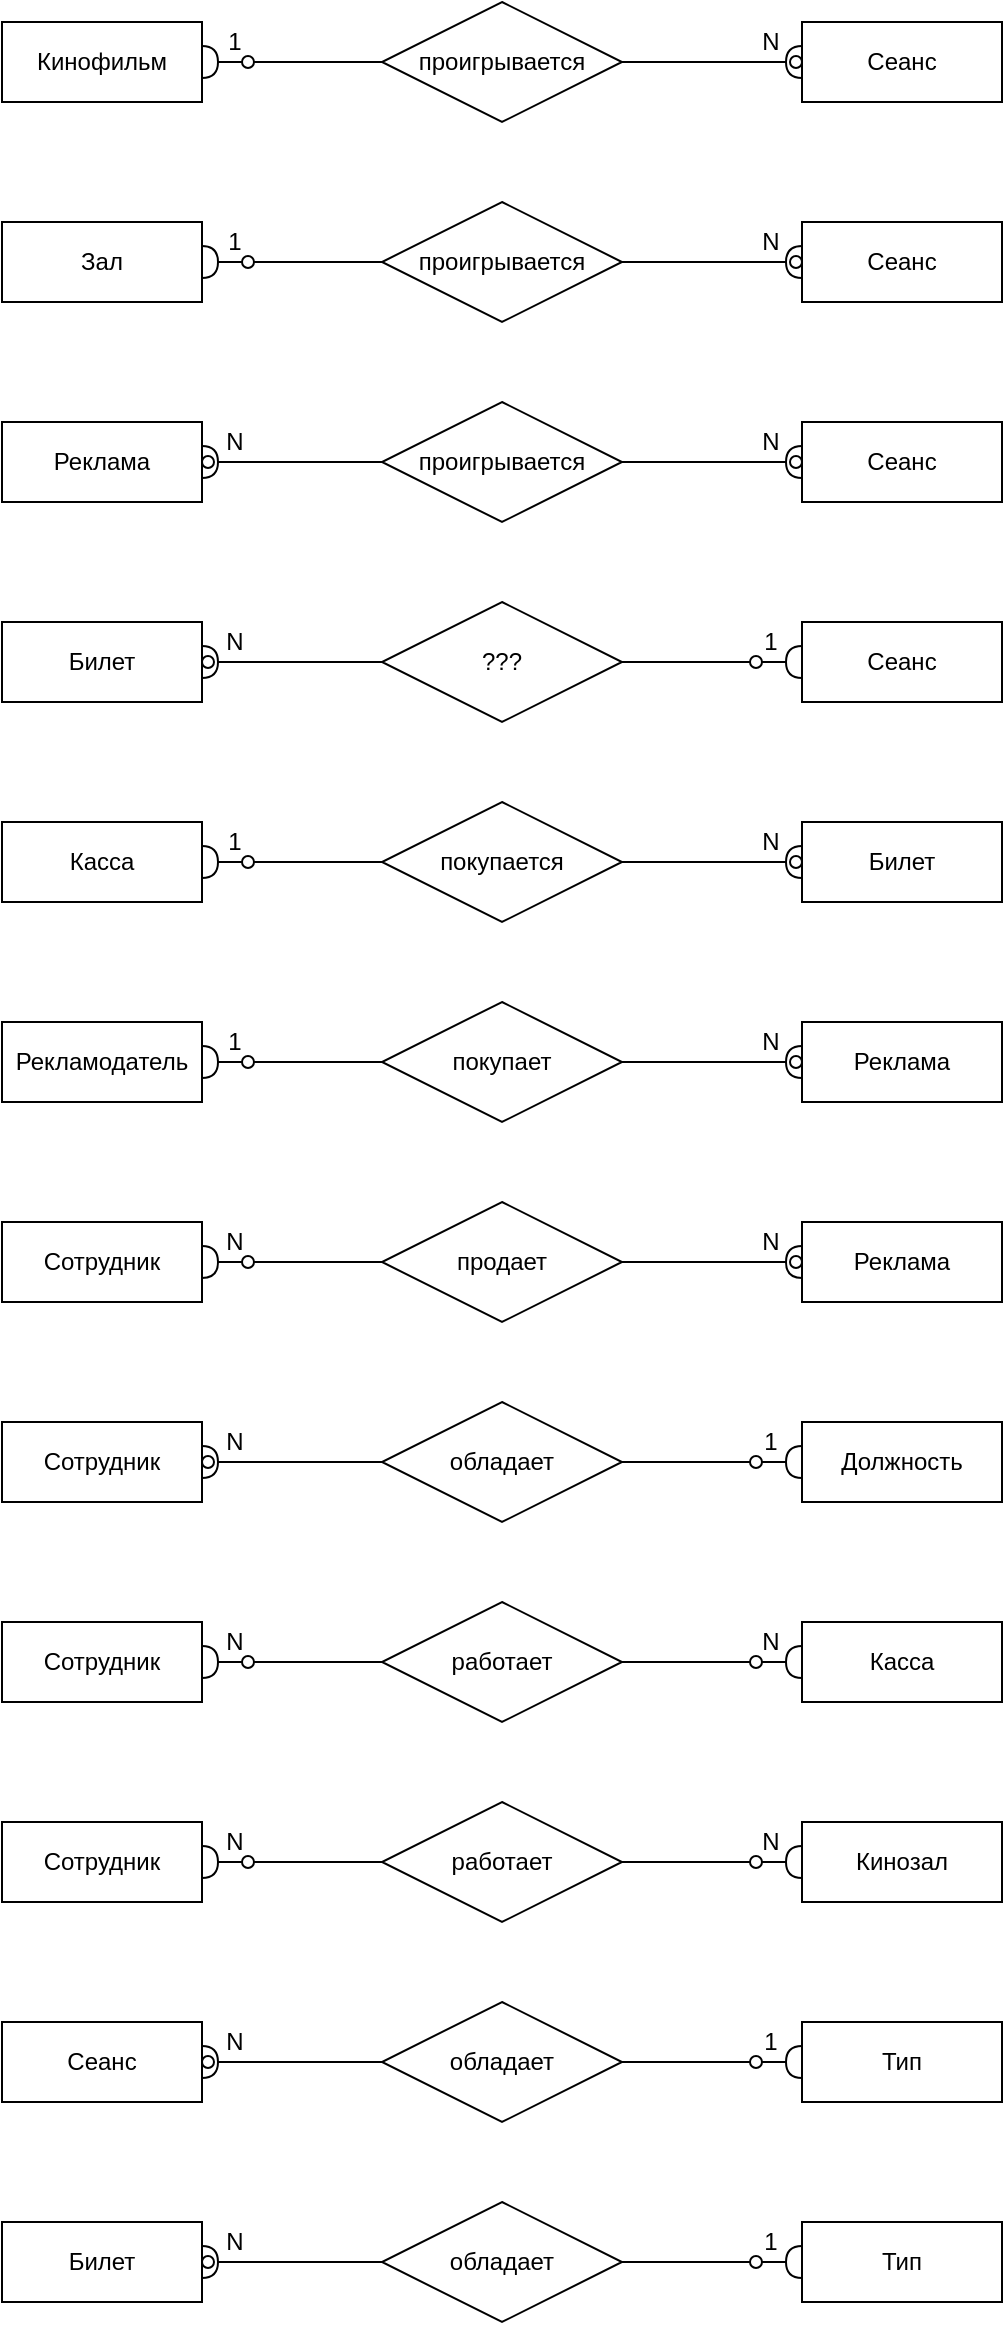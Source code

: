 <mxfile>
    <diagram id="R2lEEEUBdFMjLlhIrx00" name="Page-1">
        <mxGraphModel dx="1204" dy="800" grid="1" gridSize="10" guides="1" tooltips="1" connect="1" arrows="1" fold="1" page="1" pageScale="1" pageWidth="850" pageHeight="1100" math="0" shadow="0" extFonts="Permanent Marker^https://fonts.googleapis.com/css?family=Permanent+Marker">
            <root>
                <mxCell id="0"/>
                <mxCell id="1" parent="0"/>
                <mxCell id="2" value="Кинофильм" style="whiteSpace=wrap;html=1;align=center;" vertex="1" parent="1">
                    <mxGeometry x="280" y="240" width="100" height="40" as="geometry"/>
                </mxCell>
                <mxCell id="4" value="Сеанс" style="whiteSpace=wrap;html=1;align=center;" vertex="1" parent="1">
                    <mxGeometry x="680" y="240" width="100" height="40" as="geometry"/>
                </mxCell>
                <mxCell id="6" value="" style="ellipse;whiteSpace=wrap;html=1;aspect=fixed;" vertex="1" parent="1">
                    <mxGeometry x="674" y="257" width="6" height="6" as="geometry"/>
                </mxCell>
                <mxCell id="14" value="" style="edgeStyle=entityRelationEdgeStyle;fontSize=12;html=1;endArrow=halfCircle;endFill=0;startArrow=halfCircle;exitX=1;exitY=0.5;exitDx=0;exitDy=0;entryX=1;entryY=0.5;entryDx=0;entryDy=0;startFill=0;" edge="1" parent="1" source="2" target="6">
                    <mxGeometry width="100" height="100" relative="1" as="geometry">
                        <mxPoint x="380" y="260.0" as="sourcePoint"/>
                        <mxPoint x="680" y="260.0" as="targetPoint"/>
                    </mxGeometry>
                </mxCell>
                <mxCell id="15" value="" style="ellipse;whiteSpace=wrap;html=1;aspect=fixed;" vertex="1" parent="1">
                    <mxGeometry x="400" y="257" width="6" height="6" as="geometry"/>
                </mxCell>
                <mxCell id="21" value="Зал" style="whiteSpace=wrap;html=1;align=center;fillColor=none;" vertex="1" parent="1">
                    <mxGeometry x="280" y="340" width="100" height="40" as="geometry"/>
                </mxCell>
                <mxCell id="22" value="1" style="text;html=1;align=center;verticalAlign=middle;resizable=0;points=[];autosize=1;" vertex="1" parent="1">
                    <mxGeometry x="386" y="240" width="20" height="20" as="geometry"/>
                </mxCell>
                <mxCell id="23" value="N" style="text;html=1;align=center;verticalAlign=middle;resizable=0;points=[];autosize=1;" vertex="1" parent="1">
                    <mxGeometry x="654" y="240" width="20" height="20" as="geometry"/>
                </mxCell>
                <mxCell id="25" value="Сеанс" style="whiteSpace=wrap;html=1;align=center;fillColor=none;" vertex="1" parent="1">
                    <mxGeometry x="680" y="340" width="100" height="40" as="geometry"/>
                </mxCell>
                <mxCell id="3" value="проигрывается" style="shape=rhombus;perimeter=rhombusPerimeter;whiteSpace=wrap;html=1;align=center;" vertex="1" parent="1">
                    <mxGeometry x="470" y="230" width="120" height="60" as="geometry"/>
                </mxCell>
                <mxCell id="59" value="" style="ellipse;whiteSpace=wrap;html=1;aspect=fixed;" vertex="1" parent="1">
                    <mxGeometry x="674" y="357" width="6" height="6" as="geometry"/>
                </mxCell>
                <mxCell id="60" value="" style="edgeStyle=entityRelationEdgeStyle;fontSize=12;html=1;endArrow=halfCircle;endFill=0;startArrow=halfCircle;exitX=1;exitY=0.5;exitDx=0;exitDy=0;entryX=1;entryY=0.5;entryDx=0;entryDy=0;startFill=0;" edge="1" parent="1" target="59">
                    <mxGeometry width="100" height="100" relative="1" as="geometry">
                        <mxPoint x="380" y="360" as="sourcePoint"/>
                        <mxPoint x="680" y="360.0" as="targetPoint"/>
                    </mxGeometry>
                </mxCell>
                <mxCell id="61" value="" style="ellipse;whiteSpace=wrap;html=1;aspect=fixed;" vertex="1" parent="1">
                    <mxGeometry x="400" y="357" width="6" height="6" as="geometry"/>
                </mxCell>
                <mxCell id="62" value="1" style="text;html=1;align=center;verticalAlign=middle;resizable=0;points=[];autosize=1;" vertex="1" parent="1">
                    <mxGeometry x="386" y="340" width="20" height="20" as="geometry"/>
                </mxCell>
                <mxCell id="63" value="N" style="text;html=1;align=center;verticalAlign=middle;resizable=0;points=[];autosize=1;" vertex="1" parent="1">
                    <mxGeometry x="654" y="340" width="20" height="20" as="geometry"/>
                </mxCell>
                <mxCell id="64" value="проигрывается" style="shape=rhombus;perimeter=rhombusPerimeter;whiteSpace=wrap;html=1;align=center;" vertex="1" parent="1">
                    <mxGeometry x="470" y="330" width="120" height="60" as="geometry"/>
                </mxCell>
                <mxCell id="73" value="Реклама" style="whiteSpace=wrap;html=1;align=center;fillColor=none;" vertex="1" parent="1">
                    <mxGeometry x="280" y="440" width="100" height="40" as="geometry"/>
                </mxCell>
                <mxCell id="74" value="Сеанс" style="whiteSpace=wrap;html=1;align=center;fillColor=none;" vertex="1" parent="1">
                    <mxGeometry x="680" y="440" width="100" height="40" as="geometry"/>
                </mxCell>
                <mxCell id="75" value="" style="ellipse;whiteSpace=wrap;html=1;aspect=fixed;" vertex="1" parent="1">
                    <mxGeometry x="674" y="457" width="6" height="6" as="geometry"/>
                </mxCell>
                <mxCell id="76" value="" style="edgeStyle=entityRelationEdgeStyle;fontSize=12;html=1;endArrow=halfCircle;endFill=0;startArrow=halfCircle;exitX=0;exitY=0.5;exitDx=0;exitDy=0;entryX=1;entryY=0.5;entryDx=0;entryDy=0;startFill=0;" edge="1" parent="1" target="75" source="77">
                    <mxGeometry width="100" height="100" relative="1" as="geometry">
                        <mxPoint x="380" y="460" as="sourcePoint"/>
                        <mxPoint x="680" y="460.0" as="targetPoint"/>
                    </mxGeometry>
                </mxCell>
                <mxCell id="78" value="N" style="text;html=1;align=center;verticalAlign=middle;resizable=0;points=[];autosize=1;" vertex="1" parent="1">
                    <mxGeometry x="386" y="440" width="20" height="20" as="geometry"/>
                </mxCell>
                <mxCell id="79" value="N" style="text;html=1;align=center;verticalAlign=middle;resizable=0;points=[];autosize=1;" vertex="1" parent="1">
                    <mxGeometry x="654" y="440" width="20" height="20" as="geometry"/>
                </mxCell>
                <mxCell id="80" value="проигрывается" style="shape=rhombus;perimeter=rhombusPerimeter;whiteSpace=wrap;html=1;align=center;" vertex="1" parent="1">
                    <mxGeometry x="470" y="430" width="120" height="60" as="geometry"/>
                </mxCell>
                <mxCell id="77" value="" style="ellipse;whiteSpace=wrap;html=1;aspect=fixed;" vertex="1" parent="1">
                    <mxGeometry x="380" y="457" width="6" height="6" as="geometry"/>
                </mxCell>
                <mxCell id="82" value="Билет" style="whiteSpace=wrap;html=1;align=center;fillColor=none;" vertex="1" parent="1">
                    <mxGeometry x="280" y="540" width="100" height="40" as="geometry"/>
                </mxCell>
                <mxCell id="83" value="Сеанс" style="whiteSpace=wrap;html=1;align=center;fillColor=none;" vertex="1" parent="1">
                    <mxGeometry x="680" y="540" width="100" height="40" as="geometry"/>
                </mxCell>
                <mxCell id="86" value="N" style="text;html=1;align=center;verticalAlign=middle;resizable=0;points=[];autosize=1;" vertex="1" parent="1">
                    <mxGeometry x="386" y="540" width="20" height="20" as="geometry"/>
                </mxCell>
                <mxCell id="87" value="1" style="text;html=1;align=center;verticalAlign=middle;resizable=0;points=[];autosize=1;" vertex="1" parent="1">
                    <mxGeometry x="654" y="540" width="20" height="20" as="geometry"/>
                </mxCell>
                <mxCell id="89" value="" style="ellipse;whiteSpace=wrap;html=1;aspect=fixed;" vertex="1" parent="1">
                    <mxGeometry x="380" y="557" width="6" height="6" as="geometry"/>
                </mxCell>
                <mxCell id="92" value="" style="edgeStyle=entityRelationEdgeStyle;fontSize=12;html=1;endArrow=halfCircle;endFill=0;startArrow=halfCircle;exitX=0;exitY=0.5;exitDx=0;exitDy=0;startFill=0;entryX=0;entryY=0.5;entryDx=0;entryDy=0;" edge="1" parent="1" source="89" target="83">
                    <mxGeometry width="100" height="100" relative="1" as="geometry">
                        <mxPoint x="380.0" y="560" as="sourcePoint"/>
                        <mxPoint x="678" y="560" as="targetPoint"/>
                    </mxGeometry>
                </mxCell>
                <mxCell id="88" value="???" style="shape=rhombus;perimeter=rhombusPerimeter;whiteSpace=wrap;html=1;align=center;" vertex="1" parent="1">
                    <mxGeometry x="470" y="530" width="120" height="60" as="geometry"/>
                </mxCell>
                <mxCell id="84" value="" style="ellipse;whiteSpace=wrap;html=1;aspect=fixed;" vertex="1" parent="1">
                    <mxGeometry x="654" y="557" width="6" height="6" as="geometry"/>
                </mxCell>
                <mxCell id="101" value="Касса" style="whiteSpace=wrap;html=1;align=center;" vertex="1" parent="1">
                    <mxGeometry x="280" y="640" width="100" height="40" as="geometry"/>
                </mxCell>
                <mxCell id="102" value="Билет" style="whiteSpace=wrap;html=1;align=center;" vertex="1" parent="1">
                    <mxGeometry x="680" y="640" width="100" height="40" as="geometry"/>
                </mxCell>
                <mxCell id="103" value="" style="ellipse;whiteSpace=wrap;html=1;aspect=fixed;" vertex="1" parent="1">
                    <mxGeometry x="674" y="657" width="6" height="6" as="geometry"/>
                </mxCell>
                <mxCell id="104" value="" style="edgeStyle=entityRelationEdgeStyle;fontSize=12;html=1;endArrow=halfCircle;endFill=0;startArrow=halfCircle;exitX=1;exitY=0.5;exitDx=0;exitDy=0;entryX=1;entryY=0.5;entryDx=0;entryDy=0;startFill=0;" edge="1" parent="1" source="101" target="103">
                    <mxGeometry width="100" height="100" relative="1" as="geometry">
                        <mxPoint x="380" y="660" as="sourcePoint"/>
                        <mxPoint x="680" y="660" as="targetPoint"/>
                    </mxGeometry>
                </mxCell>
                <mxCell id="105" value="" style="ellipse;whiteSpace=wrap;html=1;aspect=fixed;" vertex="1" parent="1">
                    <mxGeometry x="400" y="657" width="6" height="6" as="geometry"/>
                </mxCell>
                <mxCell id="106" value="1" style="text;html=1;align=center;verticalAlign=middle;resizable=0;points=[];autosize=1;" vertex="1" parent="1">
                    <mxGeometry x="386" y="640" width="20" height="20" as="geometry"/>
                </mxCell>
                <mxCell id="107" value="N" style="text;html=1;align=center;verticalAlign=middle;resizable=0;points=[];autosize=1;" vertex="1" parent="1">
                    <mxGeometry x="654" y="640" width="20" height="20" as="geometry"/>
                </mxCell>
                <mxCell id="108" value="покупается" style="shape=rhombus;perimeter=rhombusPerimeter;whiteSpace=wrap;html=1;align=center;" vertex="1" parent="1">
                    <mxGeometry x="470" y="630" width="120" height="60" as="geometry"/>
                </mxCell>
                <mxCell id="117" value="Рекламодатель" style="whiteSpace=wrap;html=1;align=center;" vertex="1" parent="1">
                    <mxGeometry x="280" y="740" width="100" height="40" as="geometry"/>
                </mxCell>
                <mxCell id="118" value="Реклама" style="whiteSpace=wrap;html=1;align=center;" vertex="1" parent="1">
                    <mxGeometry x="680" y="740" width="100" height="40" as="geometry"/>
                </mxCell>
                <mxCell id="119" value="" style="ellipse;whiteSpace=wrap;html=1;aspect=fixed;" vertex="1" parent="1">
                    <mxGeometry x="674" y="757" width="6" height="6" as="geometry"/>
                </mxCell>
                <mxCell id="120" value="" style="edgeStyle=entityRelationEdgeStyle;fontSize=12;html=1;endArrow=halfCircle;endFill=0;startArrow=halfCircle;exitX=1;exitY=0.5;exitDx=0;exitDy=0;entryX=1;entryY=0.5;entryDx=0;entryDy=0;startFill=0;" edge="1" parent="1" source="117" target="119">
                    <mxGeometry width="100" height="100" relative="1" as="geometry">
                        <mxPoint x="380" y="760" as="sourcePoint"/>
                        <mxPoint x="680" y="760" as="targetPoint"/>
                    </mxGeometry>
                </mxCell>
                <mxCell id="121" value="" style="ellipse;whiteSpace=wrap;html=1;aspect=fixed;" vertex="1" parent="1">
                    <mxGeometry x="400" y="757" width="6" height="6" as="geometry"/>
                </mxCell>
                <mxCell id="122" value="1" style="text;html=1;align=center;verticalAlign=middle;resizable=0;points=[];autosize=1;" vertex="1" parent="1">
                    <mxGeometry x="386" y="740" width="20" height="20" as="geometry"/>
                </mxCell>
                <mxCell id="123" value="N" style="text;html=1;align=center;verticalAlign=middle;resizable=0;points=[];autosize=1;" vertex="1" parent="1">
                    <mxGeometry x="654" y="740" width="20" height="20" as="geometry"/>
                </mxCell>
                <mxCell id="124" value="покупает" style="shape=rhombus;perimeter=rhombusPerimeter;whiteSpace=wrap;html=1;align=center;" vertex="1" parent="1">
                    <mxGeometry x="470" y="730" width="120" height="60" as="geometry"/>
                </mxCell>
                <mxCell id="141" value="Сотрудник" style="whiteSpace=wrap;html=1;align=center;" vertex="1" parent="1">
                    <mxGeometry x="280" y="840" width="100" height="40" as="geometry"/>
                </mxCell>
                <mxCell id="142" value="Реклама" style="whiteSpace=wrap;html=1;align=center;" vertex="1" parent="1">
                    <mxGeometry x="680" y="840" width="100" height="40" as="geometry"/>
                </mxCell>
                <mxCell id="143" value="" style="ellipse;whiteSpace=wrap;html=1;aspect=fixed;" vertex="1" parent="1">
                    <mxGeometry x="674" y="857" width="6" height="6" as="geometry"/>
                </mxCell>
                <mxCell id="144" value="" style="edgeStyle=entityRelationEdgeStyle;fontSize=12;html=1;endArrow=halfCircle;endFill=0;startArrow=halfCircle;exitX=1;exitY=0.5;exitDx=0;exitDy=0;entryX=1;entryY=0.5;entryDx=0;entryDy=0;startFill=0;" edge="1" parent="1" source="141" target="143">
                    <mxGeometry width="100" height="100" relative="1" as="geometry">
                        <mxPoint x="380" y="860" as="sourcePoint"/>
                        <mxPoint x="680" y="860" as="targetPoint"/>
                    </mxGeometry>
                </mxCell>
                <mxCell id="145" value="" style="ellipse;whiteSpace=wrap;html=1;aspect=fixed;" vertex="1" parent="1">
                    <mxGeometry x="400" y="857" width="6" height="6" as="geometry"/>
                </mxCell>
                <mxCell id="146" value="N" style="text;html=1;align=center;verticalAlign=middle;resizable=0;points=[];autosize=1;" vertex="1" parent="1">
                    <mxGeometry x="386" y="840" width="20" height="20" as="geometry"/>
                </mxCell>
                <mxCell id="147" value="N" style="text;html=1;align=center;verticalAlign=middle;resizable=0;points=[];autosize=1;" vertex="1" parent="1">
                    <mxGeometry x="654" y="840" width="20" height="20" as="geometry"/>
                </mxCell>
                <mxCell id="148" value="продает" style="shape=rhombus;perimeter=rhombusPerimeter;whiteSpace=wrap;html=1;align=center;" vertex="1" parent="1">
                    <mxGeometry x="470" y="830" width="120" height="60" as="geometry"/>
                </mxCell>
                <mxCell id="149" value="Сотрудник" style="whiteSpace=wrap;html=1;align=center;" vertex="1" parent="1">
                    <mxGeometry x="280" y="940" width="100" height="40" as="geometry"/>
                </mxCell>
                <mxCell id="150" value="Должность" style="whiteSpace=wrap;html=1;align=center;" vertex="1" parent="1">
                    <mxGeometry x="680" y="940" width="100" height="40" as="geometry"/>
                </mxCell>
                <mxCell id="153" value="" style="ellipse;whiteSpace=wrap;html=1;aspect=fixed;" vertex="1" parent="1">
                    <mxGeometry x="380" y="957" width="6" height="6" as="geometry"/>
                </mxCell>
                <mxCell id="154" value="N" style="text;html=1;align=center;verticalAlign=middle;resizable=0;points=[];autosize=1;" vertex="1" parent="1">
                    <mxGeometry x="386" y="940" width="20" height="20" as="geometry"/>
                </mxCell>
                <mxCell id="155" value="1" style="text;html=1;align=center;verticalAlign=middle;resizable=0;points=[];autosize=1;" vertex="1" parent="1">
                    <mxGeometry x="654" y="940" width="20" height="20" as="geometry"/>
                </mxCell>
                <mxCell id="158" value="" style="edgeStyle=entityRelationEdgeStyle;fontSize=12;html=1;endArrow=halfCircle;endFill=0;startArrow=halfCircle;entryX=0;entryY=0.5;entryDx=0;entryDy=0;startFill=0;exitX=0;exitY=0.5;exitDx=0;exitDy=0;" edge="1" parent="1" source="153" target="150">
                    <mxGeometry width="100" height="100" relative="1" as="geometry">
                        <mxPoint x="410" y="960" as="sourcePoint"/>
                        <mxPoint x="680" y="960" as="targetPoint"/>
                    </mxGeometry>
                </mxCell>
                <mxCell id="151" value="" style="ellipse;whiteSpace=wrap;html=1;aspect=fixed;" vertex="1" parent="1">
                    <mxGeometry x="654" y="957" width="6" height="6" as="geometry"/>
                </mxCell>
                <mxCell id="156" value="обладает" style="shape=rhombus;perimeter=rhombusPerimeter;whiteSpace=wrap;html=1;align=center;" vertex="1" parent="1">
                    <mxGeometry x="470" y="930" width="120" height="60" as="geometry"/>
                </mxCell>
                <mxCell id="287" value="Сотрудник" style="whiteSpace=wrap;html=1;align=center;" vertex="1" parent="1">
                    <mxGeometry x="280" y="1040" width="100" height="40" as="geometry"/>
                </mxCell>
                <mxCell id="288" value="Касса" style="whiteSpace=wrap;html=1;align=center;" vertex="1" parent="1">
                    <mxGeometry x="680" y="1040" width="100" height="40" as="geometry"/>
                </mxCell>
                <mxCell id="292" value="N" style="text;html=1;align=center;verticalAlign=middle;resizable=0;points=[];autosize=1;" vertex="1" parent="1">
                    <mxGeometry x="386" y="1040" width="20" height="20" as="geometry"/>
                </mxCell>
                <mxCell id="293" value="N" style="text;html=1;align=center;verticalAlign=middle;resizable=0;points=[];autosize=1;" vertex="1" parent="1">
                    <mxGeometry x="654" y="1040" width="20" height="20" as="geometry"/>
                </mxCell>
                <mxCell id="295" value="Сотрудник" style="whiteSpace=wrap;html=1;align=center;" vertex="1" parent="1">
                    <mxGeometry x="280" y="1140" width="100" height="40" as="geometry"/>
                </mxCell>
                <mxCell id="296" value="Кинозал" style="whiteSpace=wrap;html=1;align=center;" vertex="1" parent="1">
                    <mxGeometry x="680" y="1140" width="100" height="40" as="geometry"/>
                </mxCell>
                <mxCell id="304" value="" style="edgeStyle=entityRelationEdgeStyle;fontSize=12;html=1;endArrow=halfCircle;endFill=0;startArrow=halfCircle;exitX=1;exitY=0.5;exitDx=0;exitDy=0;entryX=0;entryY=0.5;entryDx=0;entryDy=0;startFill=0;" edge="1" parent="1" source="287" target="288">
                    <mxGeometry width="100" height="100" relative="1" as="geometry">
                        <mxPoint x="380" y="1060" as="sourcePoint"/>
                        <mxPoint x="680" y="1060" as="targetPoint"/>
                    </mxGeometry>
                </mxCell>
                <mxCell id="289" value="" style="ellipse;whiteSpace=wrap;html=1;aspect=fixed;" vertex="1" parent="1">
                    <mxGeometry x="654" y="1057" width="6" height="6" as="geometry"/>
                </mxCell>
                <mxCell id="294" value="работает" style="shape=rhombus;perimeter=rhombusPerimeter;whiteSpace=wrap;html=1;align=center;" vertex="1" parent="1">
                    <mxGeometry x="470" y="1030" width="120" height="60" as="geometry"/>
                </mxCell>
                <mxCell id="291" value="" style="ellipse;whiteSpace=wrap;html=1;aspect=fixed;" vertex="1" parent="1">
                    <mxGeometry x="400" y="1057" width="6" height="6" as="geometry"/>
                </mxCell>
                <mxCell id="323" value="N" style="text;html=1;align=center;verticalAlign=middle;resizable=0;points=[];autosize=1;" vertex="1" parent="1">
                    <mxGeometry x="386" y="1140" width="20" height="20" as="geometry"/>
                </mxCell>
                <mxCell id="324" value="N" style="text;html=1;align=center;verticalAlign=middle;resizable=0;points=[];autosize=1;" vertex="1" parent="1">
                    <mxGeometry x="654" y="1140" width="20" height="20" as="geometry"/>
                </mxCell>
                <mxCell id="325" value="" style="edgeStyle=entityRelationEdgeStyle;fontSize=12;html=1;endArrow=halfCircle;endFill=0;startArrow=halfCircle;exitX=1;exitY=0.5;exitDx=0;exitDy=0;entryX=0;entryY=0.5;entryDx=0;entryDy=0;startFill=0;" edge="1" parent="1">
                    <mxGeometry width="100" height="100" relative="1" as="geometry">
                        <mxPoint x="380" y="1160" as="sourcePoint"/>
                        <mxPoint x="680" y="1160" as="targetPoint"/>
                    </mxGeometry>
                </mxCell>
                <mxCell id="326" value="" style="ellipse;whiteSpace=wrap;html=1;aspect=fixed;" vertex="1" parent="1">
                    <mxGeometry x="654" y="1157" width="6" height="6" as="geometry"/>
                </mxCell>
                <mxCell id="327" value="работает" style="shape=rhombus;perimeter=rhombusPerimeter;whiteSpace=wrap;html=1;align=center;" vertex="1" parent="1">
                    <mxGeometry x="470" y="1130" width="120" height="60" as="geometry"/>
                </mxCell>
                <mxCell id="328" value="" style="ellipse;whiteSpace=wrap;html=1;aspect=fixed;" vertex="1" parent="1">
                    <mxGeometry x="400" y="1157" width="6" height="6" as="geometry"/>
                </mxCell>
                <mxCell id="329" value="Сеанс" style="whiteSpace=wrap;html=1;align=center;" vertex="1" parent="1">
                    <mxGeometry x="280" y="1240" width="100" height="40" as="geometry"/>
                </mxCell>
                <mxCell id="330" value="Тип" style="whiteSpace=wrap;html=1;align=center;" vertex="1" parent="1">
                    <mxGeometry x="680" y="1240" width="100" height="40" as="geometry"/>
                </mxCell>
                <mxCell id="331" value="" style="ellipse;whiteSpace=wrap;html=1;aspect=fixed;" vertex="1" parent="1">
                    <mxGeometry x="380" y="1257" width="6" height="6" as="geometry"/>
                </mxCell>
                <mxCell id="332" value="N" style="text;html=1;align=center;verticalAlign=middle;resizable=0;points=[];autosize=1;" vertex="1" parent="1">
                    <mxGeometry x="386" y="1240" width="20" height="20" as="geometry"/>
                </mxCell>
                <mxCell id="333" value="1" style="text;html=1;align=center;verticalAlign=middle;resizable=0;points=[];autosize=1;" vertex="1" parent="1">
                    <mxGeometry x="654" y="1240" width="20" height="20" as="geometry"/>
                </mxCell>
                <mxCell id="334" value="" style="edgeStyle=entityRelationEdgeStyle;fontSize=12;html=1;endArrow=halfCircle;endFill=0;startArrow=halfCircle;entryX=0;entryY=0.5;entryDx=0;entryDy=0;startFill=0;exitX=0;exitY=0.5;exitDx=0;exitDy=0;" edge="1" parent="1" source="331" target="330">
                    <mxGeometry width="100" height="100" relative="1" as="geometry">
                        <mxPoint x="410" y="1260" as="sourcePoint"/>
                        <mxPoint x="680" y="1260" as="targetPoint"/>
                    </mxGeometry>
                </mxCell>
                <mxCell id="335" value="" style="ellipse;whiteSpace=wrap;html=1;aspect=fixed;" vertex="1" parent="1">
                    <mxGeometry x="654" y="1257" width="6" height="6" as="geometry"/>
                </mxCell>
                <mxCell id="336" value="обладает" style="shape=rhombus;perimeter=rhombusPerimeter;whiteSpace=wrap;html=1;align=center;" vertex="1" parent="1">
                    <mxGeometry x="470" y="1230" width="120" height="60" as="geometry"/>
                </mxCell>
                <mxCell id="345" value="Билет" style="whiteSpace=wrap;html=1;align=center;" vertex="1" parent="1">
                    <mxGeometry x="280" y="1340" width="100" height="40" as="geometry"/>
                </mxCell>
                <mxCell id="346" value="Тип" style="whiteSpace=wrap;html=1;align=center;" vertex="1" parent="1">
                    <mxGeometry x="680" y="1340" width="100" height="40" as="geometry"/>
                </mxCell>
                <mxCell id="347" value="" style="ellipse;whiteSpace=wrap;html=1;aspect=fixed;" vertex="1" parent="1">
                    <mxGeometry x="380" y="1357" width="6" height="6" as="geometry"/>
                </mxCell>
                <mxCell id="348" value="N" style="text;html=1;align=center;verticalAlign=middle;resizable=0;points=[];autosize=1;" vertex="1" parent="1">
                    <mxGeometry x="386" y="1340" width="20" height="20" as="geometry"/>
                </mxCell>
                <mxCell id="349" value="1" style="text;html=1;align=center;verticalAlign=middle;resizable=0;points=[];autosize=1;" vertex="1" parent="1">
                    <mxGeometry x="654" y="1340" width="20" height="20" as="geometry"/>
                </mxCell>
                <mxCell id="350" value="" style="edgeStyle=entityRelationEdgeStyle;fontSize=12;html=1;endArrow=halfCircle;endFill=0;startArrow=halfCircle;entryX=0;entryY=0.5;entryDx=0;entryDy=0;startFill=0;exitX=0;exitY=0.5;exitDx=0;exitDy=0;" edge="1" parent="1" source="347" target="346">
                    <mxGeometry width="100" height="100" relative="1" as="geometry">
                        <mxPoint x="410" y="1360" as="sourcePoint"/>
                        <mxPoint x="680" y="1360" as="targetPoint"/>
                    </mxGeometry>
                </mxCell>
                <mxCell id="351" value="" style="ellipse;whiteSpace=wrap;html=1;aspect=fixed;" vertex="1" parent="1">
                    <mxGeometry x="654" y="1357" width="6" height="6" as="geometry"/>
                </mxCell>
                <mxCell id="352" value="обладает" style="shape=rhombus;perimeter=rhombusPerimeter;whiteSpace=wrap;html=1;align=center;" vertex="1" parent="1">
                    <mxGeometry x="470" y="1330" width="120" height="60" as="geometry"/>
                </mxCell>
            </root>
        </mxGraphModel>
    </diagram>
</mxfile>